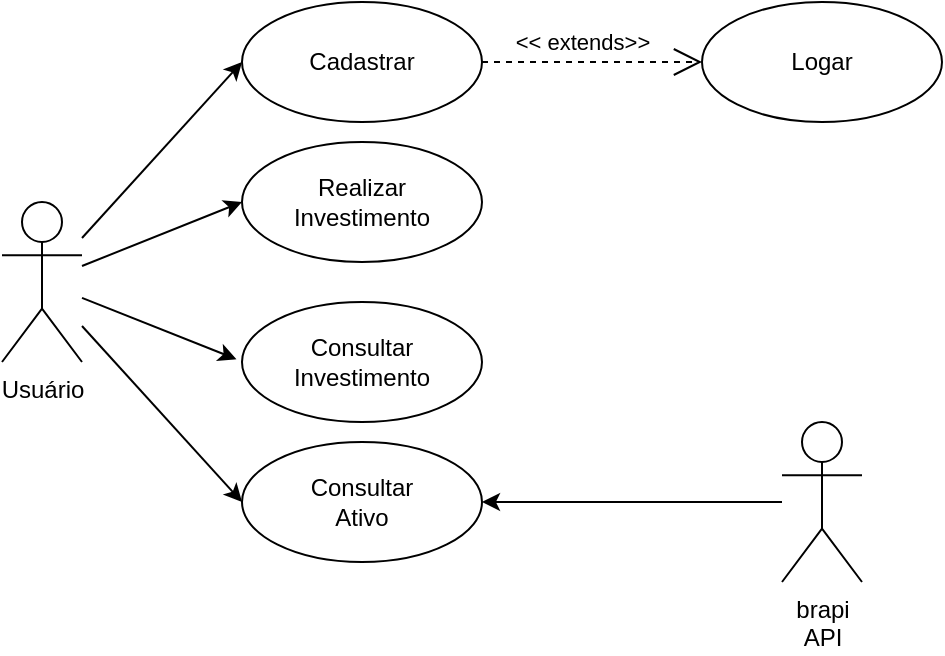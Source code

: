 <mxfile version="24.2.2" type="device">
  <diagram name="Página-1" id="65osaNSnWeLG4E8bxHqQ">
    <mxGraphModel dx="683" dy="368" grid="0" gridSize="10" guides="1" tooltips="1" connect="1" arrows="1" fold="1" page="1" pageScale="1" pageWidth="827" pageHeight="1169" math="0" shadow="0">
      <root>
        <mxCell id="0" />
        <mxCell id="1" parent="0" />
        <mxCell id="qHnib171WOJUjDzK5tm3-1" value="Usuário" style="shape=umlActor;verticalLabelPosition=bottom;verticalAlign=top;html=1;outlineConnect=0;" vertex="1" parent="1">
          <mxGeometry x="80" y="180" width="40" height="80" as="geometry" />
        </mxCell>
        <mxCell id="qHnib171WOJUjDzK5tm3-2" value="Cadastrar" style="ellipse;whiteSpace=wrap;html=1;" vertex="1" parent="1">
          <mxGeometry x="200" y="80" width="120" height="60" as="geometry" />
        </mxCell>
        <mxCell id="qHnib171WOJUjDzK5tm3-3" value="Realizar&lt;div&gt;Investimento&lt;/div&gt;" style="ellipse;whiteSpace=wrap;html=1;" vertex="1" parent="1">
          <mxGeometry x="200" y="150" width="120" height="60" as="geometry" />
        </mxCell>
        <mxCell id="qHnib171WOJUjDzK5tm3-4" value="Consultar&lt;div&gt;Investimento&lt;/div&gt;" style="ellipse;whiteSpace=wrap;html=1;" vertex="1" parent="1">
          <mxGeometry x="200" y="230" width="120" height="60" as="geometry" />
        </mxCell>
        <mxCell id="qHnib171WOJUjDzK5tm3-5" value="Consultar&lt;div&gt;Ativo&lt;/div&gt;" style="ellipse;whiteSpace=wrap;html=1;" vertex="1" parent="1">
          <mxGeometry x="200" y="300" width="120" height="60" as="geometry" />
        </mxCell>
        <mxCell id="qHnib171WOJUjDzK5tm3-7" value="brapi&lt;div&gt;API&lt;/div&gt;" style="shape=umlActor;verticalLabelPosition=bottom;verticalAlign=top;html=1;outlineConnect=0;" vertex="1" parent="1">
          <mxGeometry x="470" y="290" width="40" height="80" as="geometry" />
        </mxCell>
        <mxCell id="qHnib171WOJUjDzK5tm3-8" value="" style="endArrow=classic;html=1;rounded=0;entryX=1;entryY=0.5;entryDx=0;entryDy=0;" edge="1" parent="1" source="qHnib171WOJUjDzK5tm3-7" target="qHnib171WOJUjDzK5tm3-5">
          <mxGeometry width="50" height="50" relative="1" as="geometry">
            <mxPoint x="230" y="290" as="sourcePoint" />
            <mxPoint x="280" y="240" as="targetPoint" />
          </mxGeometry>
        </mxCell>
        <mxCell id="qHnib171WOJUjDzK5tm3-9" value="" style="endArrow=classic;html=1;rounded=0;entryX=0;entryY=0.5;entryDx=0;entryDy=0;" edge="1" parent="1" source="qHnib171WOJUjDzK5tm3-1" target="qHnib171WOJUjDzK5tm3-5">
          <mxGeometry width="50" height="50" relative="1" as="geometry">
            <mxPoint x="200" y="300" as="sourcePoint" />
            <mxPoint x="120" y="300" as="targetPoint" />
          </mxGeometry>
        </mxCell>
        <mxCell id="qHnib171WOJUjDzK5tm3-10" value="" style="endArrow=classic;html=1;rounded=0;entryX=-0.023;entryY=0.477;entryDx=0;entryDy=0;entryPerimeter=0;" edge="1" parent="1" source="qHnib171WOJUjDzK5tm3-1" target="qHnib171WOJUjDzK5tm3-4">
          <mxGeometry width="50" height="50" relative="1" as="geometry">
            <mxPoint x="420" y="350" as="sourcePoint" />
            <mxPoint x="340" y="350" as="targetPoint" />
          </mxGeometry>
        </mxCell>
        <mxCell id="qHnib171WOJUjDzK5tm3-11" value="" style="endArrow=classic;html=1;rounded=0;entryX=0;entryY=0.5;entryDx=0;entryDy=0;" edge="1" parent="1" source="qHnib171WOJUjDzK5tm3-1" target="qHnib171WOJUjDzK5tm3-3">
          <mxGeometry width="50" height="50" relative="1" as="geometry">
            <mxPoint x="130" y="238" as="sourcePoint" />
            <mxPoint x="207" y="269" as="targetPoint" />
          </mxGeometry>
        </mxCell>
        <mxCell id="qHnib171WOJUjDzK5tm3-12" value="" style="endArrow=classic;html=1;rounded=0;entryX=0;entryY=0.5;entryDx=0;entryDy=0;" edge="1" parent="1" source="qHnib171WOJUjDzK5tm3-1" target="qHnib171WOJUjDzK5tm3-2">
          <mxGeometry width="50" height="50" relative="1" as="geometry">
            <mxPoint x="120" y="150" as="sourcePoint" />
            <mxPoint x="200" y="118" as="targetPoint" />
          </mxGeometry>
        </mxCell>
        <mxCell id="qHnib171WOJUjDzK5tm3-13" value="&amp;lt;&amp;lt; extends&amp;gt;&amp;gt;" style="endArrow=open;endSize=12;dashed=1;html=1;rounded=0;exitX=1;exitY=0.5;exitDx=0;exitDy=0;entryX=0;entryY=0.5;entryDx=0;entryDy=0;" edge="1" parent="1" source="qHnib171WOJUjDzK5tm3-2" target="qHnib171WOJUjDzK5tm3-14">
          <mxGeometry x="-0.091" y="10" width="160" relative="1" as="geometry">
            <mxPoint x="290" y="170" as="sourcePoint" />
            <mxPoint x="450" y="170" as="targetPoint" />
            <mxPoint as="offset" />
          </mxGeometry>
        </mxCell>
        <mxCell id="qHnib171WOJUjDzK5tm3-14" value="Logar" style="ellipse;whiteSpace=wrap;html=1;" vertex="1" parent="1">
          <mxGeometry x="430" y="80" width="120" height="60" as="geometry" />
        </mxCell>
      </root>
    </mxGraphModel>
  </diagram>
</mxfile>
